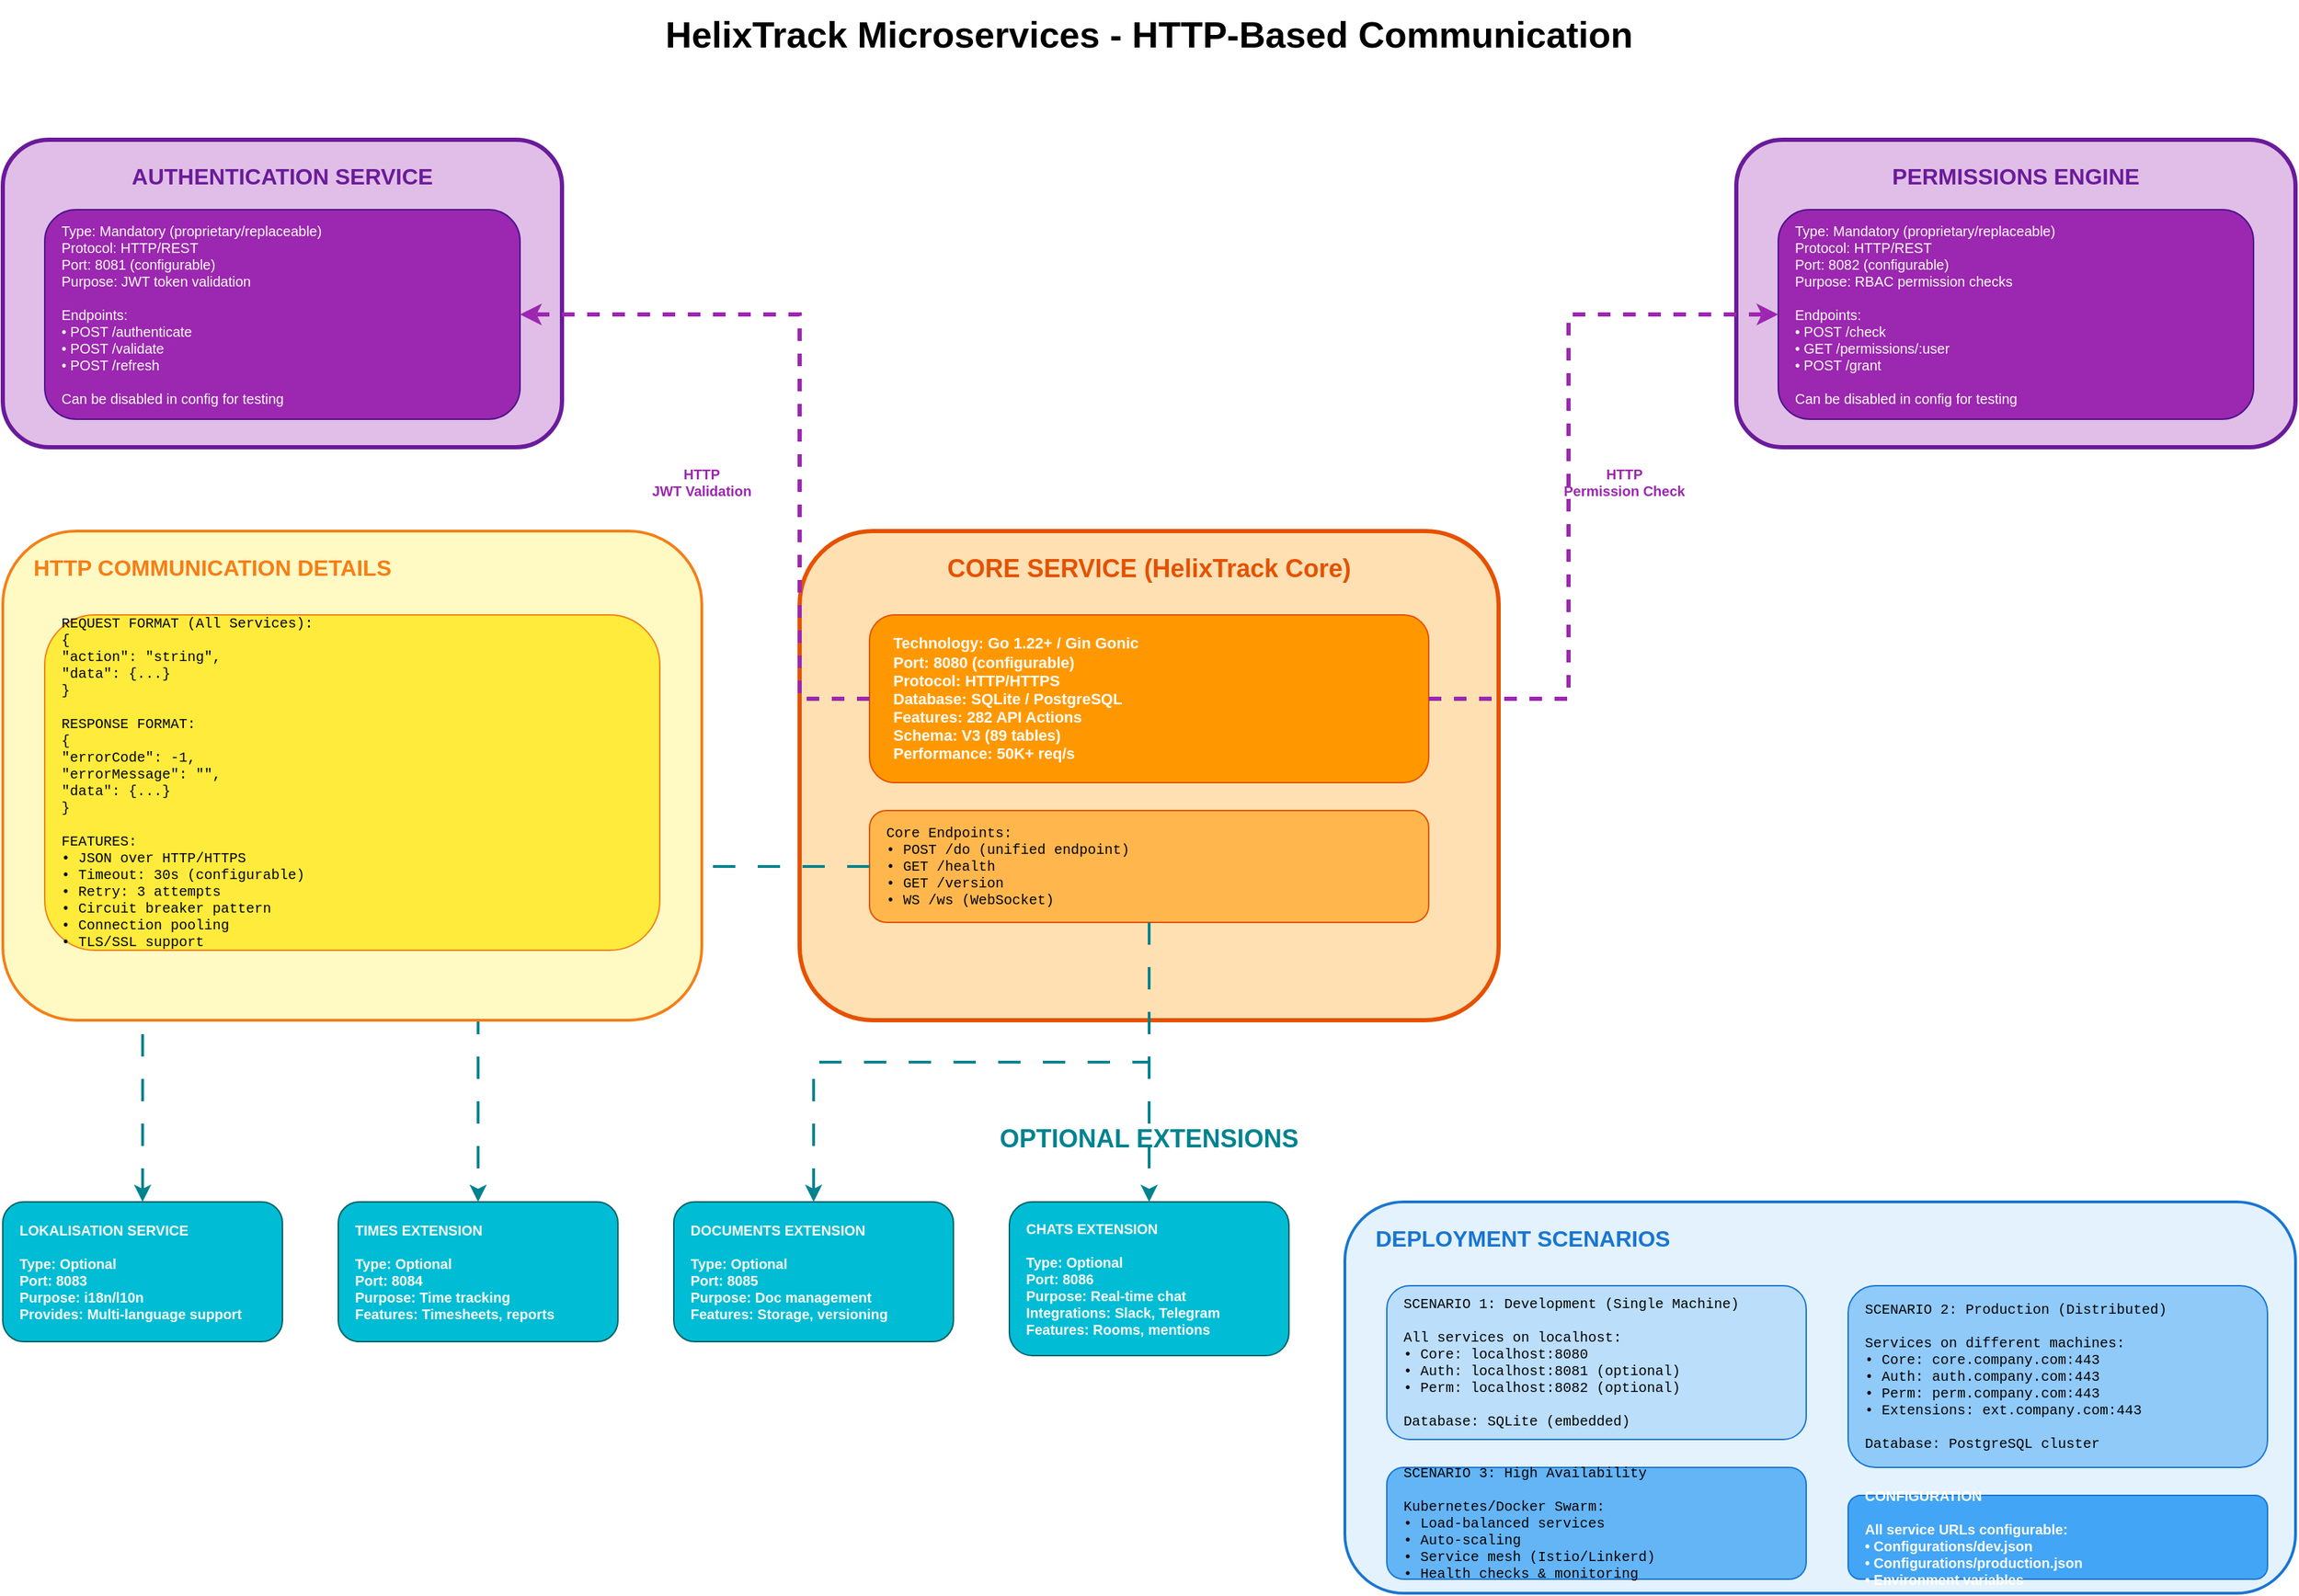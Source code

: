 <mxfile version="24.0.0">
  <diagram name="Microservices Interaction" id="microservices">
    <mxGraphModel dx="1600" dy="900" grid="1" gridSize="10" guides="1" tooltips="1" connect="1" arrows="1" fold="1" page="1" pageScale="1" pageWidth="1800" pageHeight="1200" math="0" shadow="0">
      <root>
        <mxCell id="0" />
        <mxCell id="1" parent="0" />

        <mxCell id="title" value="HelixTrack Microservices - HTTP-Based Communication" style="text;html=1;strokeColor=none;fillColor=none;align=center;verticalAlign=middle;whiteSpace=wrap;rounded=0;fontSize=26;fontStyle=1" vertex="1" parent="1">
          <mxGeometry x="400" y="20" width="1000" height="50" as="geometry" />
        </mxCell>

        <!-- Core Service -->
        <mxCell id="core-service-bg" value="" style="rounded=1;whiteSpace=wrap;html=1;fillColor=#FFE0B2;strokeColor=#E65100;strokeWidth=3;" vertex="1" parent="1">
          <mxGeometry x="650" y="400" width="500" height="350" as="geometry" />
        </mxCell>
        <mxCell id="core-title" value="CORE SERVICE (HelixTrack Core)" style="text;html=1;strokeColor=none;fillColor=none;align=center;verticalAlign=top;whiteSpace=wrap;rounded=0;fontSize=18;fontStyle=1;fontColor=#E65100;" vertex="1" parent="1">
          <mxGeometry x="670" y="410" width="460" height="30" as="geometry" />
        </mxCell>

        <mxCell id="core-details" value="Technology: Go 1.22+ / Gin Gonic&#xa;Port: 8080 (configurable)&#xa;Protocol: HTTP/HTTPS&#xa;Database: SQLite / PostgreSQL&#xa;Features: 282 API Actions&#xa;Schema: V3 (89 tables)&#xa;Performance: 50K+ req/s" style="rounded=1;whiteSpace=wrap;html=1;fillColor=#FF9800;strokeColor=#E65100;fontColor=#FFFFFF;fontSize=11;align=left;spacingLeft=15;fontStyle=1" vertex="1" parent="1">
          <mxGeometry x="700" y="460" width="400" height="120" as="geometry" />
        </mxCell>

        <mxCell id="core-endpoints" value="Core Endpoints:&#xa;• POST /do (unified endpoint)&#xa;• GET /health&#xa;• GET /version&#xa;• WS /ws (WebSocket)" style="rounded=1;whiteSpace=wrap;html=1;fillColor=#FFB74D;strokeColor=#E65100;fontSize=10;align=left;spacingLeft=10;fontFamily=Courier New;" vertex="1" parent="1">
          <mxGeometry x="700" y="600" width="400" height="80" as="geometry" />
        </mxCell>

        <!-- Auth Service -->
        <mxCell id="auth-service-bg" value="" style="rounded=1;whiteSpace=wrap;html=1;fillColor=#E1BEE7;strokeColor=#6A1B9A;strokeWidth=3;" vertex="1" parent="1">
          <mxGeometry x="80" y="120" width="400" height="220" as="geometry" />
        </mxCell>
        <mxCell id="auth-service-title" value="AUTHENTICATION SERVICE" style="text;html=1;strokeColor=none;fillColor=none;align=center;verticalAlign=top;whiteSpace=wrap;rounded=0;fontSize=16;fontStyle=1;fontColor=#6A1B9A;" vertex="1" parent="1">
          <mxGeometry x="100" y="130" width="360" height="30" as="geometry" />
        </mxCell>

        <mxCell id="auth-details" value="Type: Mandatory (proprietary/replaceable)&#xa;Protocol: HTTP/REST&#xa;Port: 8081 (configurable)&#xa;Purpose: JWT token validation&#xa;&#xa;Endpoints:&#xa;• POST /authenticate&#xa;• POST /validate&#xa;• POST /refresh&#xa;&#xa;Can be disabled in config for testing" style="rounded=1;whiteSpace=wrap;html=1;fillColor=#9C27B0;strokeColor=#4A148C;fontColor=#FFFFFF;fontSize=10;align=left;spacingLeft=10;" vertex="1" parent="1">
          <mxGeometry x="110" y="170" width="340" height="150" as="geometry" />
        </mxCell>

        <!-- Permission Service -->
        <mxCell id="perm-service-bg" value="" style="rounded=1;whiteSpace=wrap;html=1;fillColor=#E1BEE7;strokeColor=#6A1B9A;strokeWidth=3;" vertex="1" parent="1">
          <mxGeometry x="1320" y="120" width="400" height="220" as="geometry" />
        </mxCell>
        <mxCell id="perm-service-title" value="PERMISSIONS ENGINE" style="text;html=1;strokeColor=none;fillColor=none;align=center;verticalAlign=top;whiteSpace=wrap;rounded=0;fontSize=16;fontStyle=1;fontColor=#6A1B9A;" vertex="1" parent="1">
          <mxGeometry x="1340" y="130" width="360" height="30" as="geometry" />
        </mxCell>

        <mxCell id="perm-details" value="Type: Mandatory (proprietary/replaceable)&#xa;Protocol: HTTP/REST&#xa;Port: 8082 (configurable)&#xa;Purpose: RBAC permission checks&#xa;&#xa;Endpoints:&#xa;• POST /check&#xa;• GET /permissions/:user&#xa;• POST /grant&#xa;&#xa;Can be disabled in config for testing" style="rounded=1;whiteSpace=wrap;html=1;fillColor=#9C27B0;strokeColor=#4A148C;fontColor=#FFFFFF;fontSize=10;align=left;spacingLeft=10;" vertex="1" parent="1">
          <mxGeometry x="1350" y="170" width="340" height="150" as="geometry" />
        </mxCell>

        <!-- Optional Extensions -->
        <mxCell id="ext-title" value="OPTIONAL EXTENSIONS" style="text;html=1;strokeColor=none;fillColor=none;align=center;verticalAlign=middle;whiteSpace=wrap;rounded=0;fontSize=18;fontStyle=1;fontColor=#00838F;" vertex="1" parent="1">
          <mxGeometry x="650" y="820" width="500" height="30" as="geometry" />
        </mxCell>

        <!-- Lokalisation Extension -->
        <mxCell id="lok-ext" value="LOKALISATION SERVICE&#xa;&#xa;Type: Optional&#xa;Port: 8083&#xa;Purpose: i18n/l10n&#xa;Provides: Multi-language support" style="rounded=1;whiteSpace=wrap;html=1;fillColor=#00BCD4;strokeColor=#006064;fontColor=#FFFFFF;fontSize=10;align=left;spacingLeft=10;fontStyle=1" vertex="1" parent="1">
          <mxGeometry x="80" y="880" width="200" height="100" as="geometry" />
        </mxCell>

        <!-- Times Extension -->
        <mxCell id="times-ext" value="TIMES EXTENSION&#xa;&#xa;Type: Optional&#xa;Port: 8084&#xa;Purpose: Time tracking&#xa;Features: Timesheets, reports" style="rounded=1;whiteSpace=wrap;html=1;fillColor=#00BCD4;strokeColor=#006064;fontColor=#FFFFFF;fontSize=10;align=left;spacingLeft=10;fontStyle=1" vertex="1" parent="1">
          <mxGeometry x="320" y="880" width="200" height="100" as="geometry" />
        </mxCell>

        <!-- Documents Extension -->
        <mxCell id="docs-ext" value="DOCUMENTS EXTENSION&#xa;&#xa;Type: Optional&#xa;Port: 8085&#xa;Purpose: Doc management&#xa;Features: Storage, versioning" style="rounded=1;whiteSpace=wrap;html=1;fillColor=#00BCD4;strokeColor=#006064;fontColor=#FFFFFF;fontSize=10;align=left;spacingLeft=10;fontStyle=1" vertex="1" parent="1">
          <mxGeometry x="560" y="880" width="200" height="100" as="geometry" />
        </mxCell>

        <!-- Chats Extension -->
        <mxCell id="chats-ext" value="CHATS EXTENSION&#xa;&#xa;Type: Optional&#xa;Port: 8086&#xa;Purpose: Real-time chat&#xa;Integrations: Slack, Telegram&#xa;Features: Rooms, mentions" style="rounded=1;whiteSpace=wrap;html=1;fillColor=#00BCD4;strokeColor=#006064;fontColor=#FFFFFF;fontSize=10;align=left;spacingLeft=10;fontStyle=1" vertex="1" parent="1">
          <mxGeometry x="800" y="880" width="200" height="110" as="geometry" />
        </mxCell>

        <!-- HTTP Connections -->
        <mxCell id="conn-auth1" style="edgeStyle=orthogonalEdgeStyle;rounded=0;orthogonalLoop=1;jettySize=auto;html=1;strokeWidth=3;strokeColor=#9C27B0;dashed=1;" edge="1" parent="1" source="core-details" target="auth-details">
          <mxGeometry relative="1" as="geometry">
            <Array as="points">
              <mxPoint x="650" y="520" />
              <mxPoint x="650" y="245" />
            </Array>
          </mxGeometry>
        </mxCell>
        <mxCell id="conn-auth1-label" value="HTTP&#xa;JWT Validation" style="text;html=1;align=center;verticalAlign=middle;whiteSpace=wrap;fontSize=10;fontStyle=1;fontColor=#9C27B0;" vertex="1" parent="1">
          <mxGeometry x="530" y="350" width="100" height="30" as="geometry" />
        </mxCell>

        <mxCell id="conn-perm1" style="edgeStyle=orthogonalEdgeStyle;rounded=0;orthogonalLoop=1;jettySize=auto;html=1;strokeWidth=3;strokeColor=#9C27B0;dashed=1;" edge="1" parent="1" source="core-details" target="perm-details">
          <mxGeometry relative="1" as="geometry">
            <Array as="points">
              <mxPoint x="1200" y="520" />
              <mxPoint x="1200" y="245" />
            </Array>
          </mxGeometry>
        </mxCell>
        <mxCell id="conn-perm1-label" value="HTTP&#xa;Permission Check" style="text;html=1;align=center;verticalAlign=middle;whiteSpace=wrap;fontSize=10;fontStyle=1;fontColor=#9C27B0;" vertex="1" parent="1">
          <mxGeometry x="1180" y="350" width="120" height="30" as="geometry" />
        </mxCell>

        <mxCell id="conn-lok" style="edgeStyle=orthogonalEdgeStyle;rounded=0;orthogonalLoop=1;jettySize=auto;html=1;strokeWidth=2;strokeColor=#00838F;dashed=1;dashPattern=8 8;" edge="1" parent="1" source="core-endpoints" target="lok-ext">
          <mxGeometry relative="1" as="geometry" />
        </mxCell>

        <mxCell id="conn-times" style="edgeStyle=orthogonalEdgeStyle;rounded=0;orthogonalLoop=1;jettySize=auto;html=1;strokeWidth=2;strokeColor=#00838F;dashed=1;dashPattern=8 8;" edge="1" parent="1" source="core-endpoints" target="times-ext">
          <mxGeometry relative="1" as="geometry" />
        </mxCell>

        <mxCell id="conn-docs" style="edgeStyle=orthogonalEdgeStyle;rounded=0;orthogonalLoop=1;jettySize=auto;html=1;strokeWidth=2;strokeColor=#00838F;dashed=1;dashPattern=8 8;" edge="1" parent="1" source="core-endpoints" target="docs-ext">
          <mxGeometry relative="1" as="geometry" />
        </mxCell>

        <mxCell id="conn-chats" style="edgeStyle=orthogonalEdgeStyle;rounded=0;orthogonalLoop=1;jettySize=auto;html=1;strokeWidth=2;strokeColor=#00838F;dashed=1;dashPattern=8 8;" edge="1" parent="1" source="core-endpoints" target="chats-ext">
          <mxGeometry relative="1" as="geometry" />
        </mxCell>

        <!-- Deployment Scenarios -->
        <mxCell id="deploy-bg" value="" style="rounded=1;whiteSpace=wrap;html=1;fillColor=#E3F2FD;strokeColor=#1976D2;strokeWidth=2;" vertex="1" parent="1">
          <mxGeometry x="1040" y="880" width="680" height="280" as="geometry" />
        </mxCell>
        <mxCell id="deploy-title" value="DEPLOYMENT SCENARIOS" style="text;html=1;strokeColor=none;fillColor=none;align=left;verticalAlign=top;whiteSpace=wrap;rounded=0;fontSize=16;fontStyle=1;fontColor=#1976D2;" vertex="1" parent="1">
          <mxGeometry x="1060" y="890" width="400" height="30" as="geometry" />
        </mxCell>

        <mxCell id="scenario1" value="SCENARIO 1: Development (Single Machine)&#xa;&#xa;All services on localhost:&#xa;• Core: localhost:8080&#xa;• Auth: localhost:8081 (optional)&#xa;• Perm: localhost:8082 (optional)&#xa;&#xa;Database: SQLite (embedded)" style="rounded=1;whiteSpace=wrap;html=1;fillColor=#BBDEFB;strokeColor=#1976D2;fontSize=10;align=left;spacingLeft=10;fontFamily=Courier New;" vertex="1" parent="1">
          <mxGeometry x="1070" y="940" width="300" height="110" as="geometry" />
        </mxCell>

        <mxCell id="scenario2" value="SCENARIO 2: Production (Distributed)&#xa;&#xa;Services on different machines:&#xa;• Core: core.company.com:443&#xa;• Auth: auth.company.com:443&#xa;• Perm: perm.company.com:443&#xa;• Extensions: ext.company.com:443&#xa;&#xa;Database: PostgreSQL cluster" style="rounded=1;whiteSpace=wrap;html=1;fillColor=#90CAF9;strokeColor=#1976D2;fontSize=10;align=left;spacingLeft=10;fontFamily=Courier New;" vertex="1" parent="1">
          <mxGeometry x="1400" y="940" width="300" height="130" as="geometry" />
        </mxCell>

        <mxCell id="scenario3" value="SCENARIO 3: High Availability&#xa;&#xa;Kubernetes/Docker Swarm:&#xa;• Load-balanced services&#xa;• Auto-scaling&#xa;• Service mesh (Istio/Linkerd)&#xa;• Health checks &amp; monitoring" style="rounded=1;whiteSpace=wrap;html=1;fillColor=#64B5F6;strokeColor=#1976D2;fontSize=10;align=left;spacingLeft=10;fontFamily=Courier New;" vertex="1" parent="1">
          <mxGeometry x="1070" y="1070" width="300" height="80" as="geometry" />
        </mxCell>

        <mxCell id="config-note" value="CONFIGURATION&#xa;&#xa;All service URLs configurable:&#xa;• Configurations/dev.json&#xa;• Configurations/production.json&#xa;• Environment variables" style="rounded=1;whiteSpace=wrap;html=1;fillColor=#42A5F5;strokeColor=#1976D2;fontColor=#FFFFFF;fontSize=10;align=left;spacingLeft=10;fontStyle=1" vertex="1" parent="1">
          <mxGeometry x="1400" y="1090" width="300" height="60" as="geometry" />
        </mxCell>

        <!-- Communication Details -->
        <mxCell id="comm-bg" value="" style="rounded=1;whiteSpace=wrap;html=1;fillColor=#FFF9C4;strokeColor=#F57F17;strokeWidth=2;" vertex="1" parent="1">
          <mxGeometry x="80" y="400" width="500" height="350" as="geometry" />
        </mxCell>
        <mxCell id="comm-title" value="HTTP COMMUNICATION DETAILS" style="text;html=1;strokeColor=none;fillColor=none;align=left;verticalAlign=top;whiteSpace=wrap;rounded=0;fontSize=16;fontStyle=1;fontColor=#F57F17;" vertex="1" parent="1">
          <mxGeometry x="100" y="410" width="400" height="30" as="geometry" />
        </mxCell>

        <mxCell id="comm-details" value="REQUEST FORMAT (All Services):&#xa;{&#xa;  &quot;action&quot;: &quot;string&quot;,&#xa;  &quot;data&quot;: {...}&#xa;}&#xa;&#xa;RESPONSE FORMAT:&#xa;{&#xa;  &quot;errorCode&quot;: -1,&#xa;  &quot;errorMessage&quot;: &quot;&quot;,&#xa;  &quot;data&quot;: {...}&#xa;}&#xa;&#xa;FEATURES:&#xa;• JSON over HTTP/HTTPS&#xa;• Timeout: 30s (configurable)&#xa;• Retry: 3 attempts&#xa;• Circuit breaker pattern&#xa;• Connection pooling&#xa;• TLS/SSL support" style="rounded=1;whiteSpace=wrap;html=1;fillColor=#FFEB3B;strokeColor=#F57F17;fontSize=10;align=left;spacingLeft=10;fontFamily=Courier New;" vertex="1" parent="1">
          <mxGeometry x="110" y="460" width="440" height="240" as="geometry" />
        </mxCell>

      </root>
    </mxGraphModel>
  </diagram>
</mxfile>

